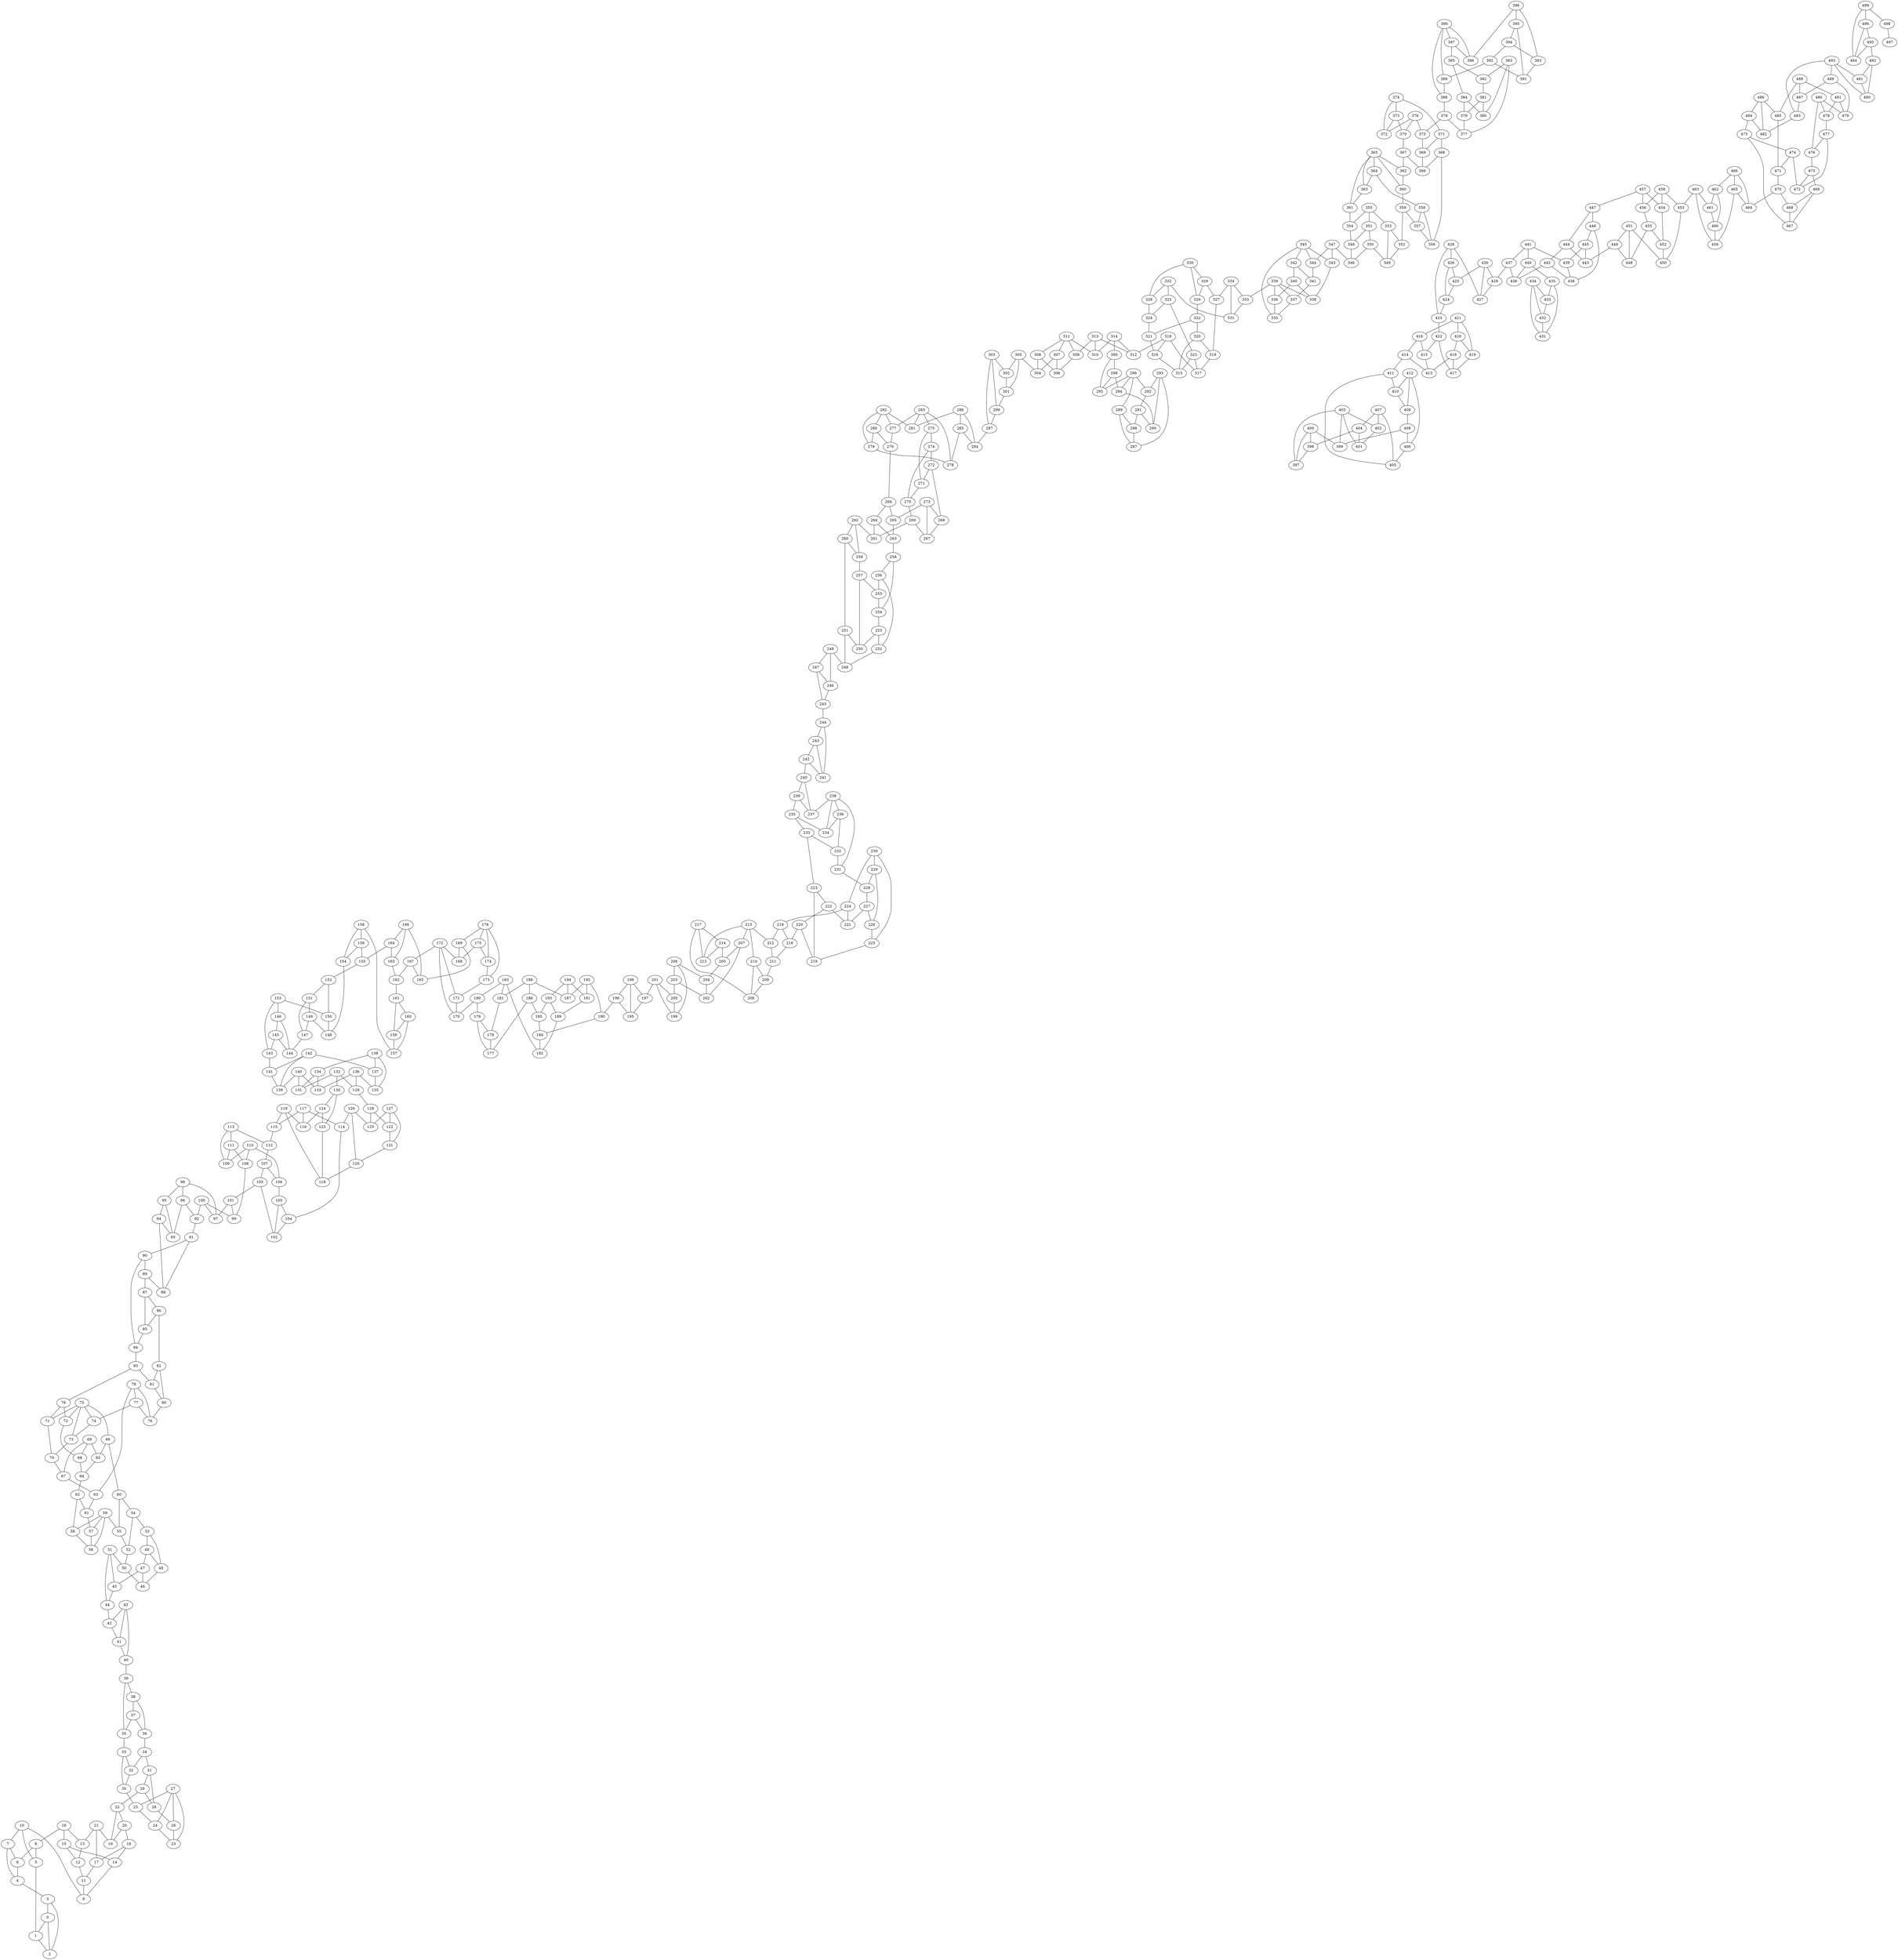 graph {
	0 [label = 0]
	1 [label = 1]
	2 [label = 2]
	3 [label = 3]
	4 [label = 4]
	5 [label = 5]
	6 [label = 6]
	7 [label = 7]
	8 [label = 8]
	9 [label = 9]
	10 [label = 10]
	11 [label = 11]
	12 [label = 12]
	13 [label = 13]
	14 [label = 14]
	15 [label = 15]
	16 [label = 16]
	17 [label = 17]
	18 [label = 18]
	19 [label = 19]
	20 [label = 20]
	21 [label = 21]
	22 [label = 22]
	23 [label = 23]
	24 [label = 24]
	25 [label = 25]
	26 [label = 26]
	27 [label = 27]
	28 [label = 28]
	29 [label = 29]
	30 [label = 30]
	31 [label = 31]
	32 [label = 32]
	33 [label = 33]
	34 [label = 34]
	35 [label = 35]
	36 [label = 36]
	37 [label = 37]
	38 [label = 38]
	39 [label = 39]
	40 [label = 40]
	41 [label = 41]
	42 [label = 42]
	43 [label = 43]
	44 [label = 44]
	45 [label = 45]
	46 [label = 46]
	47 [label = 47]
	48 [label = 48]
	49 [label = 49]
	50 [label = 50]
	51 [label = 51]
	52 [label = 52]
	53 [label = 53]
	54 [label = 54]
	55 [label = 55]
	56 [label = 56]
	57 [label = 57]
	58 [label = 58]
	59 [label = 59]
	60 [label = 60]
	61 [label = 61]
	62 [label = 62]
	63 [label = 63]
	64 [label = 64]
	65 [label = 65]
	66 [label = 66]
	67 [label = 67]
	68 [label = 68]
	69 [label = 69]
	70 [label = 70]
	71 [label = 71]
	72 [label = 72]
	73 [label = 73]
	74 [label = 74]
	75 [label = 75]
	76 [label = 76]
	77 [label = 77]
	78 [label = 78]
	79 [label = 79]
	80 [label = 80]
	81 [label = 81]
	82 [label = 82]
	83 [label = 83]
	84 [label = 84]
	85 [label = 85]
	86 [label = 86]
	87 [label = 87]
	88 [label = 88]
	89 [label = 89]
	90 [label = 90]
	91 [label = 91]
	92 [label = 92]
	93 [label = 93]
	94 [label = 94]
	95 [label = 95]
	96 [label = 96]
	97 [label = 97]
	98 [label = 98]
	99 [label = 99]
	100 [label = 100]
	101 [label = 101]
	102 [label = 102]
	103 [label = 103]
	104 [label = 104]
	105 [label = 105]
	106 [label = 106]
	107 [label = 107]
	108 [label = 108]
	109 [label = 109]
	110 [label = 110]
	111 [label = 111]
	112 [label = 112]
	113 [label = 113]
	114 [label = 114]
	115 [label = 115]
	116 [label = 116]
	117 [label = 117]
	118 [label = 118]
	119 [label = 119]
	120 [label = 120]
	121 [label = 121]
	122 [label = 122]
	123 [label = 123]
	124 [label = 124]
	125 [label = 125]
	126 [label = 126]
	127 [label = 127]
	128 [label = 128]
	129 [label = 129]
	130 [label = 130]
	131 [label = 131]
	132 [label = 132]
	133 [label = 133]
	134 [label = 134]
	135 [label = 135]
	136 [label = 136]
	137 [label = 137]
	138 [label = 138]
	139 [label = 139]
	140 [label = 140]
	141 [label = 141]
	142 [label = 142]
	143 [label = 143]
	144 [label = 144]
	145 [label = 145]
	146 [label = 146]
	147 [label = 147]
	148 [label = 148]
	149 [label = 149]
	150 [label = 150]
	151 [label = 151]
	152 [label = 152]
	153 [label = 153]
	154 [label = 154]
	155 [label = 155]
	156 [label = 156]
	157 [label = 157]
	158 [label = 158]
	159 [label = 159]
	160 [label = 160]
	161 [label = 161]
	162 [label = 162]
	163 [label = 163]
	164 [label = 164]
	165 [label = 165]
	166 [label = 166]
	167 [label = 167]
	168 [label = 168]
	169 [label = 169]
	170 [label = 170]
	171 [label = 171]
	172 [label = 172]
	173 [label = 173]
	174 [label = 174]
	175 [label = 175]
	176 [label = 176]
	177 [label = 177]
	178 [label = 178]
	179 [label = 179]
	180 [label = 180]
	181 [label = 181]
	182 [label = 182]
	183 [label = 183]
	184 [label = 184]
	185 [label = 185]
	186 [label = 186]
	187 [label = 187]
	188 [label = 188]
	189 [label = 189]
	190 [label = 190]
	191 [label = 191]
	192 [label = 192]
	193 [label = 193]
	194 [label = 194]
	195 [label = 195]
	196 [label = 196]
	197 [label = 197]
	198 [label = 198]
	199 [label = 199]
	200 [label = 200]
	201 [label = 201]
	202 [label = 202]
	203 [label = 203]
	204 [label = 204]
	205 [label = 205]
	206 [label = 206]
	207 [label = 207]
	208 [label = 208]
	209 [label = 209]
	210 [label = 210]
	211 [label = 211]
	212 [label = 212]
	213 [label = 213]
	214 [label = 214]
	215 [label = 215]
	216 [label = 216]
	217 [label = 217]
	218 [label = 218]
	219 [label = 219]
	220 [label = 220]
	221 [label = 221]
	222 [label = 222]
	223 [label = 223]
	224 [label = 224]
	225 [label = 225]
	226 [label = 226]
	227 [label = 227]
	228 [label = 228]
	229 [label = 229]
	230 [label = 230]
	231 [label = 231]
	232 [label = 232]
	233 [label = 233]
	234 [label = 234]
	235 [label = 235]
	236 [label = 236]
	237 [label = 237]
	238 [label = 238]
	239 [label = 239]
	240 [label = 240]
	241 [label = 241]
	242 [label = 242]
	243 [label = 243]
	244 [label = 244]
	245 [label = 245]
	246 [label = 246]
	247 [label = 247]
	248 [label = 248]
	249 [label = 249]
	250 [label = 250]
	251 [label = 251]
	252 [label = 252]
	253 [label = 253]
	254 [label = 254]
	255 [label = 255]
	256 [label = 256]
	257 [label = 257]
	258 [label = 258]
	259 [label = 259]
	260 [label = 260]
	261 [label = 261]
	262 [label = 262]
	263 [label = 263]
	264 [label = 264]
	265 [label = 265]
	266 [label = 266]
	267 [label = 267]
	268 [label = 268]
	269 [label = 269]
	270 [label = 270]
	271 [label = 271]
	272 [label = 272]
	273 [label = 273]
	274 [label = 274]
	275 [label = 275]
	276 [label = 276]
	277 [label = 277]
	278 [label = 278]
	279 [label = 279]
	280 [label = 280]
	281 [label = 281]
	282 [label = 282]
	283 [label = 283]
	284 [label = 284]
	285 [label = 285]
	286 [label = 286]
	287 [label = 287]
	288 [label = 288]
	289 [label = 289]
	290 [label = 290]
	291 [label = 291]
	292 [label = 292]
	293 [label = 293]
	294 [label = 294]
	295 [label = 295]
	296 [label = 296]
	297 [label = 297]
	298 [label = 298]
	299 [label = 299]
	300 [label = 300]
	301 [label = 301]
	302 [label = 302]
	303 [label = 303]
	304 [label = 304]
	305 [label = 305]
	306 [label = 306]
	307 [label = 307]
	308 [label = 308]
	309 [label = 309]
	310 [label = 310]
	311 [label = 311]
	312 [label = 312]
	313 [label = 313]
	314 [label = 314]
	315 [label = 315]
	316 [label = 316]
	317 [label = 317]
	318 [label = 318]
	319 [label = 319]
	320 [label = 320]
	321 [label = 321]
	322 [label = 322]
	323 [label = 323]
	324 [label = 324]
	325 [label = 325]
	326 [label = 326]
	327 [label = 327]
	328 [label = 328]
	329 [label = 329]
	330 [label = 330]
	331 [label = 331]
	332 [label = 332]
	333 [label = 333]
	334 [label = 334]
	335 [label = 335]
	336 [label = 336]
	337 [label = 337]
	338 [label = 338]
	339 [label = 339]
	340 [label = 340]
	341 [label = 341]
	342 [label = 342]
	343 [label = 343]
	344 [label = 344]
	345 [label = 345]
	346 [label = 346]
	347 [label = 347]
	348 [label = 348]
	349 [label = 349]
	350 [label = 350]
	351 [label = 351]
	352 [label = 352]
	353 [label = 353]
	354 [label = 354]
	355 [label = 355]
	356 [label = 356]
	357 [label = 357]
	358 [label = 358]
	359 [label = 359]
	360 [label = 360]
	361 [label = 361]
	362 [label = 362]
	363 [label = 363]
	364 [label = 364]
	365 [label = 365]
	366 [label = 366]
	367 [label = 367]
	368 [label = 368]
	369 [label = 369]
	370 [label = 370]
	371 [label = 371]
	372 [label = 372]
	373 [label = 373]
	374 [label = 374]
	375 [label = 375]
	376 [label = 376]
	377 [label = 377]
	378 [label = 378]
	379 [label = 379]
	380 [label = 380]
	381 [label = 381]
	382 [label = 382]
	383 [label = 383]
	384 [label = 384]
	385 [label = 385]
	386 [label = 386]
	387 [label = 387]
	388 [label = 388]
	389 [label = 389]
	390 [label = 390]
	391 [label = 391]
	392 [label = 392]
	393 [label = 393]
	394 [label = 394]
	395 [label = 395]
	396 [label = 396]
	397 [label = 397]
	398 [label = 398]
	399 [label = 399]
	400 [label = 400]
	401 [label = 401]
	402 [label = 402]
	403 [label = 403]
	404 [label = 404]
	405 [label = 405]
	406 [label = 406]
	407 [label = 407]
	408 [label = 408]
	409 [label = 409]
	410 [label = 410]
	411 [label = 411]
	412 [label = 412]
	413 [label = 413]
	414 [label = 414]
	415 [label = 415]
	416 [label = 416]
	417 [label = 417]
	418 [label = 418]
	419 [label = 419]
	420 [label = 420]
	421 [label = 421]
	422 [label = 422]
	423 [label = 423]
	424 [label = 424]
	425 [label = 425]
	426 [label = 426]
	427 [label = 427]
	428 [label = 428]
	429 [label = 429]
	430 [label = 430]
	431 [label = 431]
	432 [label = 432]
	433 [label = 433]
	434 [label = 434]
	435 [label = 435]
	436 [label = 436]
	437 [label = 437]
	438 [label = 438]
	439 [label = 439]
	440 [label = 440]
	441 [label = 441]
	442 [label = 442]
	443 [label = 443]
	444 [label = 444]
	445 [label = 445]
	446 [label = 446]
	447 [label = 447]
	448 [label = 448]
	449 [label = 449]
	450 [label = 450]
	451 [label = 451]
	452 [label = 452]
	453 [label = 453]
	454 [label = 454]
	455 [label = 455]
	456 [label = 456]
	457 [label = 457]
	458 [label = 458]
	459 [label = 459]
	460 [label = 460]
	461 [label = 461]
	462 [label = 462]
	463 [label = 463]
	464 [label = 464]
	465 [label = 465]
	466 [label = 466]
	467 [label = 467]
	468 [label = 468]
	469 [label = 469]
	470 [label = 470]
	471 [label = 471]
	472 [label = 472]
	473 [label = 473]
	474 [label = 474]
	475 [label = 475]
	476 [label = 476]
	477 [label = 477]
	478 [label = 478]
	479 [label = 479]
	480 [label = 480]
	481 [label = 481]
	482 [label = 482]
	483 [label = 483]
	484 [label = 484]
	485 [label = 485]
	486 [label = 486]
	487 [label = 487]
	488 [label = 488]
	489 [label = 489]
	490 [label = 490]
	491 [label = 491]
	492 [label = 492]
	493 [label = 493]
	494 [label = 494]
	495 [label = 495]
	496 [label = 496]
	497 [label = 497]
	498 [label = 498]
	499 [label = 499]
	0 -- 1;
	0 -- 2;
	1 -- 2;
	3 -- 0;
	3 -- 2;
	4 -- 3;
	5 -- 1;
	6 -- 4;
	7 -- 4;
	7 -- 6;
	8 -- 5;
	8 -- 6;
	10 -- 5;
	10 -- 7;
	10 -- 9;
	11 -- 9;
	12 -- 11;
	13 -- 12;
	14 -- 9;
	15 -- 12;
	15 -- 14;
	16 -- 8;
	16 -- 13;
	16 -- 15;
	17 -- 11;
	18 -- 14;
	18 -- 17;
	20 -- 18;
	20 -- 19;
	21 -- 13;
	21 -- 17;
	21 -- 19;
	22 -- 19;
	22 -- 20;
	24 -- 23;
	25 -- 24;
	26 -- 23;
	27 -- 23;
	27 -- 24;
	27 -- 25;
	27 -- 26;
	28 -- 26;
	29 -- 22;
	29 -- 28;
	30 -- 25;
	31 -- 28;
	31 -- 29;
	32 -- 30;
	33 -- 30;
	33 -- 32;
	34 -- 31;
	34 -- 32;
	35 -- 33;
	36 -- 34;
	37 -- 35;
	37 -- 36;
	38 -- 36;
	38 -- 37;
	39 -- 35;
	39 -- 38;
	40 -- 39;
	41 -- 40;
	42 -- 41;
	43 -- 40;
	43 -- 41;
	43 -- 42;
	44 -- 42;
	45 -- 44;
	47 -- 45;
	47 -- 46;
	48 -- 46;
	49 -- 47;
	49 -- 48;
	50 -- 46;
	51 -- 44;
	51 -- 45;
	51 -- 50;
	52 -- 50;
	53 -- 48;
	53 -- 49;
	54 -- 52;
	54 -- 53;
	55 -- 52;
	57 -- 56;
	58 -- 56;
	59 -- 55;
	59 -- 56;
	59 -- 57;
	59 -- 58;
	60 -- 54;
	60 -- 55;
	61 -- 57;
	62 -- 58;
	62 -- 61;
	63 -- 61;
	64 -- 62;
	65 -- 64;
	66 -- 60;
	66 -- 65;
	67 -- 63;
	68 -- 64;
	69 -- 65;
	69 -- 67;
	69 -- 68;
	70 -- 67;
	71 -- 70;
	72 -- 68;
	73 -- 70;
	74 -- 73;
	75 -- 66;
	75 -- 71;
	75 -- 72;
	75 -- 73;
	75 -- 74;
	77 -- 74;
	77 -- 76;
	78 -- 63;
	78 -- 76;
	78 -- 77;
	79 -- 71;
	79 -- 72;
	80 -- 76;
	81 -- 80;
	82 -- 80;
	82 -- 81;
	83 -- 79;
	83 -- 81;
	84 -- 83;
	85 -- 84;
	86 -- 82;
	86 -- 85;
	87 -- 85;
	87 -- 86;
	89 -- 87;
	89 -- 88;
	90 -- 84;
	90 -- 89;
	91 -- 88;
	91 -- 90;
	92 -- 91;
	94 -- 88;
	94 -- 93;
	95 -- 93;
	95 -- 94;
	96 -- 92;
	96 -- 93;
	98 -- 95;
	98 -- 96;
	98 -- 97;
	100 -- 92;
	100 -- 97;
	100 -- 99;
	101 -- 97;
	101 -- 99;
	103 -- 101;
	103 -- 102;
	104 -- 102;
	105 -- 102;
	105 -- 104;
	106 -- 105;
	107 -- 103;
	107 -- 106;
	108 -- 99;
	110 -- 106;
	110 -- 108;
	110 -- 109;
	111 -- 108;
	111 -- 109;
	112 -- 107;
	113 -- 109;
	113 -- 111;
	113 -- 112;
	114 -- 104;
	115 -- 112;
	117 -- 114;
	117 -- 115;
	117 -- 116;
	119 -- 115;
	119 -- 116;
	119 -- 118;
	120 -- 118;
	121 -- 120;
	122 -- 121;
	123 -- 118;
	124 -- 116;
	124 -- 123;
	126 -- 114;
	126 -- 120;
	126 -- 125;
	127 -- 121;
	127 -- 122;
	127 -- 125;
	128 -- 122;
	128 -- 125;
	129 -- 128;
	130 -- 123;
	130 -- 124;
	132 -- 129;
	132 -- 130;
	132 -- 131;
	134 -- 131;
	134 -- 133;
	136 -- 129;
	136 -- 133;
	136 -- 135;
	137 -- 135;
	138 -- 134;
	138 -- 135;
	138 -- 137;
	140 -- 131;
	140 -- 133;
	140 -- 139;
	141 -- 139;
	142 -- 137;
	142 -- 139;
	142 -- 141;
	143 -- 141;
	145 -- 143;
	145 -- 144;
	146 -- 144;
	146 -- 145;
	147 -- 144;
	149 -- 147;
	149 -- 148;
	150 -- 148;
	151 -- 147;
	151 -- 149;
	152 -- 150;
	152 -- 151;
	153 -- 143;
	153 -- 146;
	153 -- 150;
	154 -- 148;
	155 -- 152;
	156 -- 154;
	156 -- 155;
	158 -- 154;
	158 -- 156;
	158 -- 157;
	159 -- 157;
	160 -- 157;
	160 -- 159;
	161 -- 159;
	161 -- 160;
	162 -- 161;
	163 -- 162;
	164 -- 155;
	164 -- 163;
	166 -- 163;
	166 -- 164;
	166 -- 165;
	167 -- 162;
	167 -- 165;
	169 -- 165;
	169 -- 168;
	171 -- 170;
	172 -- 167;
	172 -- 168;
	172 -- 170;
	172 -- 171;
	173 -- 171;
	174 -- 173;
	175 -- 168;
	175 -- 174;
	176 -- 169;
	176 -- 173;
	176 -- 174;
	176 -- 175;
	178 -- 177;
	179 -- 177;
	179 -- 178;
	180 -- 170;
	180 -- 179;
	181 -- 178;
	183 -- 180;
	183 -- 181;
	183 -- 182;
	184 -- 182;
	185 -- 184;
	186 -- 177;
	186 -- 185;
	188 -- 181;
	188 -- 186;
	188 -- 187;
	189 -- 182;
	190 -- 184;
	191 -- 189;
	192 -- 187;
	192 -- 190;
	192 -- 191;
	193 -- 185;
	193 -- 189;
	194 -- 187;
	194 -- 191;
	194 -- 193;
	196 -- 190;
	196 -- 195;
	197 -- 195;
	198 -- 195;
	198 -- 196;
	198 -- 197;
	200 -- 199;
	201 -- 197;
	201 -- 199;
	201 -- 200;
	203 -- 200;
	203 -- 202;
	204 -- 202;
	205 -- 204;
	206 -- 199;
	206 -- 203;
	206 -- 204;
	207 -- 202;
	207 -- 205;
	209 -- 208;
	210 -- 208;
	210 -- 209;
	211 -- 209;
	212 -- 211;
	214 -- 205;
	214 -- 213;
	215 -- 207;
	215 -- 210;
	215 -- 212;
	215 -- 213;
	216 -- 211;
	217 -- 208;
	217 -- 213;
	217 -- 214;
	218 -- 212;
	218 -- 216;
	220 -- 216;
	220 -- 219;
	222 -- 220;
	222 -- 221;
	223 -- 219;
	223 -- 222;
	224 -- 218;
	224 -- 221;
	225 -- 219;
	226 -- 225;
	227 -- 221;
	227 -- 226;
	228 -- 227;
	229 -- 226;
	229 -- 228;
	230 -- 224;
	230 -- 225;
	230 -- 229;
	231 -- 228;
	232 -- 231;
	233 -- 223;
	233 -- 232;
	235 -- 233;
	235 -- 234;
	236 -- 232;
	236 -- 234;
	238 -- 231;
	238 -- 234;
	238 -- 236;
	238 -- 237;
	239 -- 235;
	239 -- 237;
	240 -- 237;
	240 -- 239;
	242 -- 240;
	242 -- 241;
	243 -- 241;
	243 -- 242;
	244 -- 241;
	244 -- 243;
	245 -- 244;
	246 -- 245;
	247 -- 245;
	247 -- 246;
	249 -- 246;
	249 -- 247;
	249 -- 248;
	251 -- 248;
	251 -- 250;
	252 -- 248;
	253 -- 250;
	253 -- 252;
	254 -- 253;
	255 -- 254;
	256 -- 252;
	256 -- 255;
	257 -- 250;
	257 -- 255;
	258 -- 254;
	258 -- 256;
	259 -- 257;
	260 -- 251;
	260 -- 259;
	262 -- 259;
	262 -- 260;
	262 -- 261;
	263 -- 258;
	264 -- 261;
	264 -- 263;
	265 -- 263;
	266 -- 264;
	266 -- 265;
	268 -- 267;
	269 -- 261;
	269 -- 267;
	270 -- 269;
	271 -- 270;
	272 -- 268;
	272 -- 271;
	273 -- 265;
	273 -- 267;
	273 -- 268;
	274 -- 270;
	274 -- 272;
	275 -- 271;
	275 -- 274;
	276 -- 266;
	277 -- 276;
	279 -- 278;
	280 -- 276;
	280 -- 279;
	282 -- 277;
	282 -- 279;
	282 -- 280;
	282 -- 281;
	283 -- 275;
	283 -- 277;
	283 -- 278;
	283 -- 281;
	285 -- 278;
	285 -- 284;
	286 -- 281;
	286 -- 284;
	286 -- 285;
	288 -- 287;
	289 -- 287;
	289 -- 288;
	291 -- 288;
	291 -- 290;
	292 -- 291;
	293 -- 287;
	293 -- 290;
	293 -- 292;
	294 -- 290;
	296 -- 289;
	296 -- 292;
	296 -- 294;
	296 -- 295;
	297 -- 284;
	298 -- 294;
	298 -- 295;
	299 -- 297;
	300 -- 295;
	300 -- 298;
	301 -- 299;
	302 -- 301;
	303 -- 297;
	303 -- 299;
	303 -- 302;
	305 -- 301;
	305 -- 302;
	305 -- 304;
	307 -- 304;
	307 -- 306;
	308 -- 304;
	308 -- 306;
	309 -- 306;
	311 -- 307;
	311 -- 308;
	311 -- 309;
	311 -- 310;
	313 -- 309;
	313 -- 310;
	313 -- 312;
	314 -- 300;
	314 -- 310;
	314 -- 312;
	316 -- 315;
	318 -- 312;
	318 -- 316;
	318 -- 317;
	319 -- 317;
	320 -- 315;
	320 -- 319;
	321 -- 316;
	322 -- 320;
	322 -- 321;
	323 -- 315;
	323 -- 317;
	324 -- 321;
	325 -- 323;
	325 -- 324;
	326 -- 322;
	327 -- 319;
	328 -- 324;
	329 -- 326;
	329 -- 327;
	330 -- 326;
	330 -- 328;
	330 -- 329;
	332 -- 325;
	332 -- 328;
	332 -- 331;
	333 -- 331;
	334 -- 327;
	334 -- 331;
	334 -- 333;
	336 -- 335;
	337 -- 335;
	339 -- 333;
	339 -- 336;
	339 -- 337;
	339 -- 338;
	340 -- 336;
	340 -- 338;
	341 -- 337;
	342 -- 340;
	342 -- 341;
	343 -- 338;
	344 -- 341;
	345 -- 335;
	345 -- 342;
	345 -- 343;
	345 -- 344;
	347 -- 343;
	347 -- 344;
	347 -- 346;
	348 -- 346;
	350 -- 346;
	350 -- 349;
	351 -- 348;
	351 -- 350;
	352 -- 349;
	353 -- 349;
	353 -- 352;
	354 -- 348;
	355 -- 351;
	355 -- 353;
	355 -- 354;
	357 -- 356;
	358 -- 356;
	358 -- 357;
	359 -- 352;
	359 -- 357;
	360 -- 359;
	361 -- 354;
	362 -- 360;
	363 -- 361;
	364 -- 358;
	364 -- 363;
	365 -- 360;
	365 -- 361;
	365 -- 362;
	365 -- 363;
	365 -- 364;
	367 -- 362;
	367 -- 366;
	368 -- 356;
	368 -- 366;
	369 -- 366;
	370 -- 367;
	371 -- 368;
	371 -- 369;
	373 -- 370;
	373 -- 372;
	374 -- 371;
	374 -- 372;
	374 -- 373;
	375 -- 369;
	376 -- 370;
	376 -- 372;
	376 -- 375;
	378 -- 375;
	378 -- 377;
	379 -- 377;
	381 -- 379;
	381 -- 380;
	382 -- 381;
	383 -- 377;
	383 -- 380;
	383 -- 382;
	384 -- 379;
	384 -- 380;
	385 -- 382;
	385 -- 384;
	387 -- 385;
	387 -- 386;
	388 -- 378;
	389 -- 388;
	390 -- 386;
	390 -- 387;
	390 -- 388;
	390 -- 389;
	392 -- 389;
	392 -- 391;
	393 -- 391;
	394 -- 392;
	394 -- 393;
	395 -- 391;
	395 -- 394;
	396 -- 386;
	396 -- 393;
	396 -- 395;
	398 -- 397;
	400 -- 397;
	400 -- 398;
	400 -- 399;
	402 -- 401;
	403 -- 397;
	403 -- 399;
	403 -- 401;
	403 -- 402;
	404 -- 398;
	404 -- 401;
	406 -- 405;
	407 -- 402;
	407 -- 404;
	407 -- 405;
	408 -- 399;
	408 -- 406;
	409 -- 408;
	410 -- 409;
	411 -- 405;
	411 -- 410;
	412 -- 406;
	412 -- 409;
	412 -- 410;
	414 -- 411;
	414 -- 413;
	415 -- 413;
	416 -- 414;
	416 -- 415;
	418 -- 413;
	418 -- 417;
	419 -- 417;
	420 -- 418;
	420 -- 419;
	421 -- 416;
	421 -- 419;
	421 -- 420;
	422 -- 415;
	422 -- 417;
	423 -- 422;
	424 -- 423;
	425 -- 424;
	426 -- 424;
	426 -- 425;
	428 -- 423;
	428 -- 426;
	428 -- 427;
	429 -- 427;
	430 -- 425;
	430 -- 427;
	430 -- 429;
	432 -- 431;
	433 -- 432;
	434 -- 431;
	434 -- 432;
	434 -- 433;
	435 -- 431;
	435 -- 433;
	437 -- 429;
	437 -- 436;
	439 -- 438;
	440 -- 435;
	440 -- 436;
	441 -- 437;
	441 -- 439;
	441 -- 440;
	442 -- 436;
	442 -- 438;
	444 -- 442;
	444 -- 443;
	445 -- 439;
	445 -- 443;
	446 -- 438;
	446 -- 445;
	447 -- 444;
	447 -- 446;
	449 -- 443;
	449 -- 448;
	451 -- 448;
	451 -- 449;
	451 -- 450;
	452 -- 450;
	453 -- 450;
	454 -- 452;
	455 -- 448;
	455 -- 452;
	456 -- 455;
	457 -- 447;
	457 -- 454;
	457 -- 456;
	458 -- 453;
	458 -- 454;
	458 -- 456;
	460 -- 459;
	461 -- 460;
	462 -- 460;
	462 -- 461;
	463 -- 453;
	463 -- 459;
	463 -- 461;
	465 -- 459;
	465 -- 464;
	466 -- 462;
	466 -- 464;
	466 -- 465;
	468 -- 467;
	469 -- 467;
	469 -- 468;
	470 -- 464;
	470 -- 468;
	471 -- 470;
	473 -- 469;
	473 -- 472;
	474 -- 471;
	474 -- 472;
	475 -- 467;
	475 -- 474;
	476 -- 473;
	477 -- 472;
	477 -- 476;
	478 -- 477;
	480 -- 476;
	480 -- 478;
	480 -- 479;
	481 -- 478;
	481 -- 479;
	483 -- 482;
	484 -- 475;
	484 -- 482;
	485 -- 471;
	486 -- 482;
	486 -- 484;
	486 -- 485;
	487 -- 483;
	488 -- 481;
	488 -- 485;
	488 -- 487;
	489 -- 479;
	489 -- 487;
	491 -- 490;
	492 -- 490;
	492 -- 491;
	493 -- 483;
	493 -- 489;
	493 -- 490;
	493 -- 491;
	495 -- 492;
	495 -- 494;
	496 -- 494;
	496 -- 495;
	498 -- 497;
	499 -- 494;
	499 -- 496;
	499 -- 498;
}